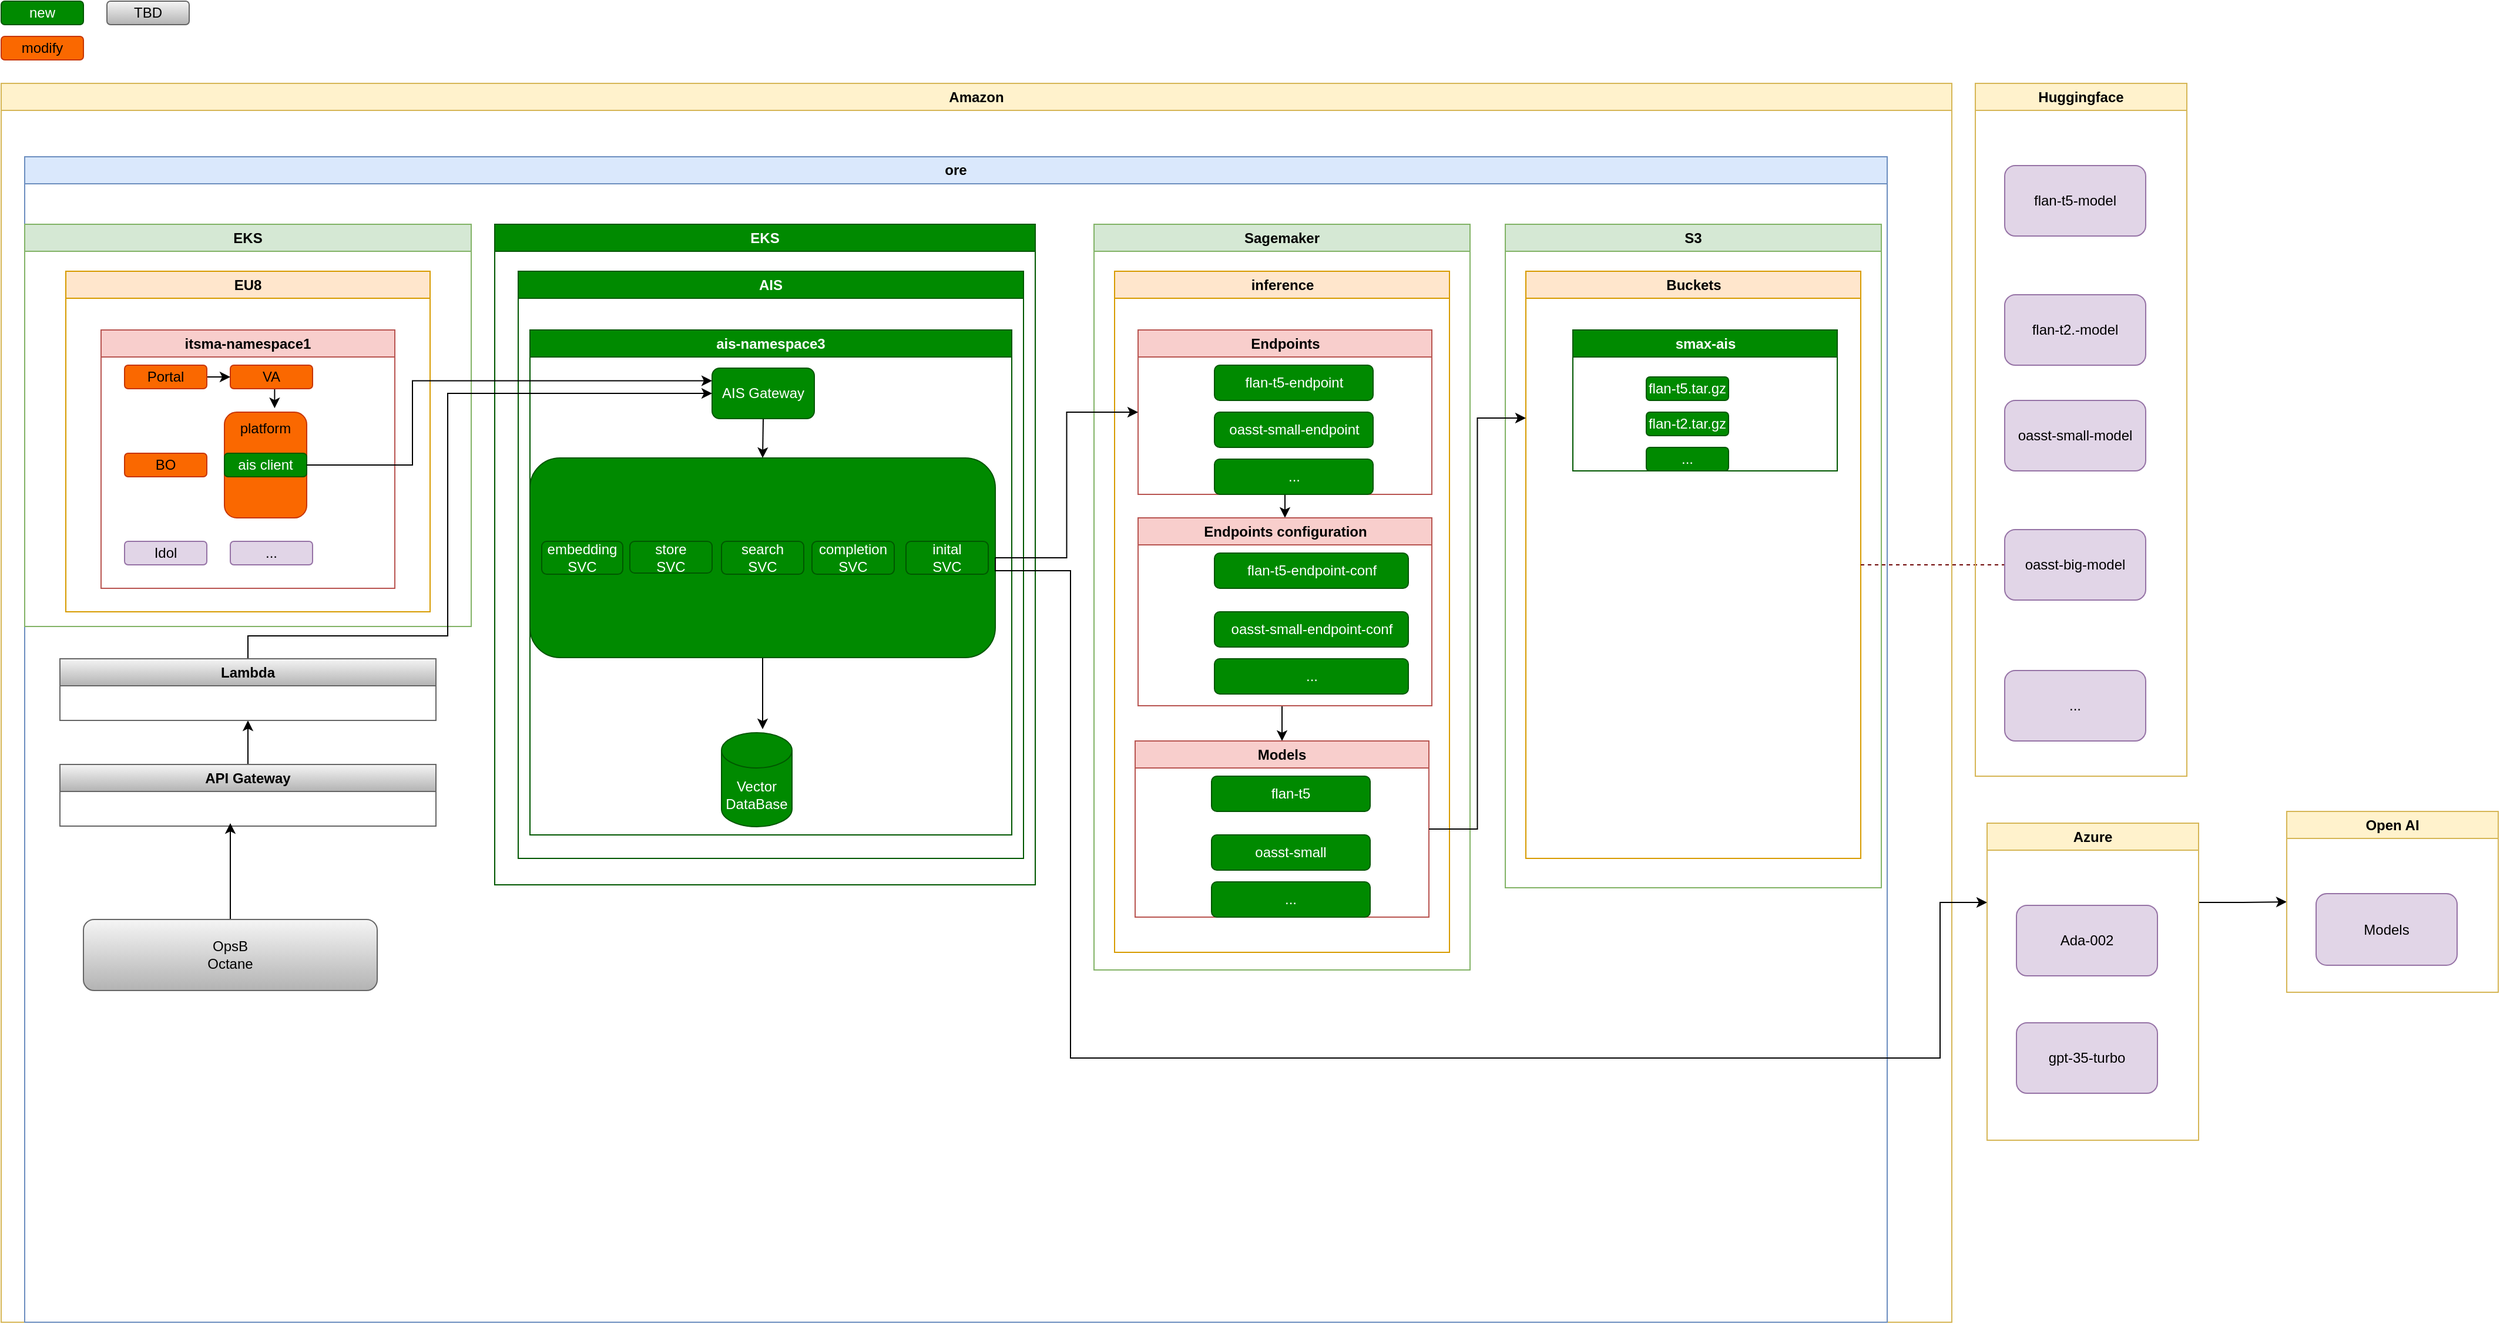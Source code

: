 <mxfile version="21.3.4" type="github">
  <diagram name="Page-1" id="tJ_38dr5mo-NUTQZeIwZ">
    <mxGraphModel dx="2074" dy="1156" grid="1" gridSize="10" guides="1" tooltips="1" connect="1" arrows="1" fold="1" page="1" pageScale="1" pageWidth="850" pageHeight="1100" math="0" shadow="0">
      <root>
        <mxCell id="0" />
        <mxCell id="1" parent="0" />
        <mxCell id="stzHTUKX5vKNhYuvutbB-23" value="Amazon" style="swimlane;whiteSpace=wrap;html=1;fillColor=#fff2cc;strokeColor=#d6b656;" parent="1" vertex="1">
          <mxGeometry x="90" y="90" width="1660" height="1055" as="geometry" />
        </mxCell>
        <mxCell id="stzHTUKX5vKNhYuvutbB-22" value="ore" style="swimlane;whiteSpace=wrap;html=1;fillColor=#dae8fc;strokeColor=#6c8ebf;" parent="stzHTUKX5vKNhYuvutbB-23" vertex="1">
          <mxGeometry x="20" y="62.5" width="1585" height="992.5" as="geometry" />
        </mxCell>
        <mxCell id="stzHTUKX5vKNhYuvutbB-42" value="Sagemaker" style="swimlane;whiteSpace=wrap;html=1;fillColor=#d5e8d4;strokeColor=#82b366;" parent="stzHTUKX5vKNhYuvutbB-22" vertex="1">
          <mxGeometry x="910" y="57.5" width="320" height="635" as="geometry" />
        </mxCell>
        <mxCell id="stzHTUKX5vKNhYuvutbB-44" value="inference" style="swimlane;whiteSpace=wrap;html=1;startSize=23;fillColor=#ffe6cc;strokeColor=#d79b00;" parent="stzHTUKX5vKNhYuvutbB-42" vertex="1">
          <mxGeometry x="17.5" y="40" width="285" height="580" as="geometry" />
        </mxCell>
        <mxCell id="stzHTUKX5vKNhYuvutbB-150" style="edgeStyle=orthogonalEdgeStyle;rounded=0;orthogonalLoop=1;jettySize=auto;html=1;exitX=0.5;exitY=1;exitDx=0;exitDy=0;entryX=0.5;entryY=0;entryDx=0;entryDy=0;" parent="stzHTUKX5vKNhYuvutbB-44" source="stzHTUKX5vKNhYuvutbB-45" target="stzHTUKX5vKNhYuvutbB-136" edge="1">
          <mxGeometry relative="1" as="geometry" />
        </mxCell>
        <mxCell id="stzHTUKX5vKNhYuvutbB-45" value="Endpoints" style="swimlane;whiteSpace=wrap;html=1;fillColor=#f8cecc;strokeColor=#b85450;" parent="stzHTUKX5vKNhYuvutbB-44" vertex="1">
          <mxGeometry x="20" y="50" width="250" height="140" as="geometry" />
        </mxCell>
        <mxCell id="stzHTUKX5vKNhYuvutbB-122" value="flan-t5-endpoint" style="rounded=1;whiteSpace=wrap;html=1;fillColor=#008a00;strokeColor=#005700;fontColor=#ffffff;" parent="stzHTUKX5vKNhYuvutbB-45" vertex="1">
          <mxGeometry x="65" y="30" width="135" height="30" as="geometry" />
        </mxCell>
        <mxCell id="stzHTUKX5vKNhYuvutbB-125" value="oasst-small-endpoint" style="rounded=1;whiteSpace=wrap;html=1;fillColor=#008a00;strokeColor=#005700;fontColor=#ffffff;" parent="stzHTUKX5vKNhYuvutbB-45" vertex="1">
          <mxGeometry x="65" y="70" width="135" height="30" as="geometry" />
        </mxCell>
        <mxCell id="stzHTUKX5vKNhYuvutbB-199" value="..." style="rounded=1;whiteSpace=wrap;html=1;fillColor=#008a00;strokeColor=#005700;fontColor=#ffffff;" parent="stzHTUKX5vKNhYuvutbB-45" vertex="1">
          <mxGeometry x="65" y="110" width="135" height="30" as="geometry" />
        </mxCell>
        <mxCell id="stzHTUKX5vKNhYuvutbB-151" style="edgeStyle=orthogonalEdgeStyle;rounded=0;orthogonalLoop=1;jettySize=auto;html=1;exitX=0.5;exitY=1;exitDx=0;exitDy=0;entryX=0.5;entryY=0;entryDx=0;entryDy=0;" parent="stzHTUKX5vKNhYuvutbB-44" source="stzHTUKX5vKNhYuvutbB-136" target="stzHTUKX5vKNhYuvutbB-133" edge="1">
          <mxGeometry relative="1" as="geometry" />
        </mxCell>
        <mxCell id="stzHTUKX5vKNhYuvutbB-136" value="Endpoints configuration" style="swimlane;whiteSpace=wrap;html=1;fillColor=#f8cecc;strokeColor=#b85450;" parent="stzHTUKX5vKNhYuvutbB-44" vertex="1">
          <mxGeometry x="20" y="210" width="250" height="160" as="geometry" />
        </mxCell>
        <mxCell id="stzHTUKX5vKNhYuvutbB-137" value="flan-t5-endpoint-conf" style="rounded=1;whiteSpace=wrap;html=1;fillColor=#008a00;strokeColor=#005700;fontColor=#ffffff;" parent="stzHTUKX5vKNhYuvutbB-136" vertex="1">
          <mxGeometry x="65" y="30" width="165" height="30" as="geometry" />
        </mxCell>
        <mxCell id="stzHTUKX5vKNhYuvutbB-138" value="oasst-small-endpoint-conf" style="rounded=1;whiteSpace=wrap;html=1;fillColor=#008a00;strokeColor=#005700;fontColor=#ffffff;" parent="stzHTUKX5vKNhYuvutbB-136" vertex="1">
          <mxGeometry x="65" y="80" width="165" height="30" as="geometry" />
        </mxCell>
        <mxCell id="stzHTUKX5vKNhYuvutbB-198" value="..." style="rounded=1;whiteSpace=wrap;html=1;fillColor=#008a00;strokeColor=#005700;fontColor=#ffffff;" parent="stzHTUKX5vKNhYuvutbB-136" vertex="1">
          <mxGeometry x="65" y="120" width="165" height="30" as="geometry" />
        </mxCell>
        <mxCell id="stzHTUKX5vKNhYuvutbB-133" value="Models" style="swimlane;whiteSpace=wrap;html=1;fillColor=#f8cecc;strokeColor=#b85450;" parent="stzHTUKX5vKNhYuvutbB-44" vertex="1">
          <mxGeometry x="17.5" y="400" width="250" height="150" as="geometry" />
        </mxCell>
        <mxCell id="stzHTUKX5vKNhYuvutbB-134" value="flan-t5" style="rounded=1;whiteSpace=wrap;html=1;fillColor=#008a00;strokeColor=#005700;fontColor=#ffffff;" parent="stzHTUKX5vKNhYuvutbB-133" vertex="1">
          <mxGeometry x="65" y="30" width="135" height="30" as="geometry" />
        </mxCell>
        <mxCell id="stzHTUKX5vKNhYuvutbB-135" value="oasst-small" style="rounded=1;whiteSpace=wrap;html=1;fillColor=#008a00;strokeColor=#005700;fontColor=#ffffff;" parent="stzHTUKX5vKNhYuvutbB-133" vertex="1">
          <mxGeometry x="65" y="80" width="135" height="30" as="geometry" />
        </mxCell>
        <mxCell id="stzHTUKX5vKNhYuvutbB-159" value="..." style="rounded=1;whiteSpace=wrap;html=1;fillColor=#008a00;strokeColor=#005700;fontColor=#ffffff;" parent="stzHTUKX5vKNhYuvutbB-133" vertex="1">
          <mxGeometry x="65" y="120" width="135" height="30" as="geometry" />
        </mxCell>
        <mxCell id="stzHTUKX5vKNhYuvutbB-2" value="EKS" style="swimlane;whiteSpace=wrap;html=1;fillColor=#d5e8d4;strokeColor=#82b366;" parent="stzHTUKX5vKNhYuvutbB-22" vertex="1">
          <mxGeometry y="57.5" width="380" height="342.5" as="geometry">
            <mxRectangle x="60" y="170" width="60" height="30" as="alternateBounds" />
          </mxGeometry>
        </mxCell>
        <mxCell id="stzHTUKX5vKNhYuvutbB-5" value="EU8" style="swimlane;whiteSpace=wrap;html=1;fillColor=#ffe6cc;strokeColor=#d79b00;" parent="stzHTUKX5vKNhYuvutbB-2" vertex="1">
          <mxGeometry x="35" y="40" width="310" height="290" as="geometry" />
        </mxCell>
        <UserObject label="itsma-namespace1" link="https://github.com/Ice-YcY/Diagram/blob/main/LLM/SMAX-AI.drawio" id="stzHTUKX5vKNhYuvutbB-6">
          <mxCell style="swimlane;whiteSpace=wrap;html=1;fillColor=#f8cecc;strokeColor=#b85450;" parent="stzHTUKX5vKNhYuvutbB-5" vertex="1">
            <mxGeometry x="30" y="50" width="250" height="220" as="geometry" />
          </mxCell>
        </UserObject>
        <mxCell id="stzHTUKX5vKNhYuvutbB-7" value="platform" style="rounded=1;whiteSpace=wrap;html=1;fillColor=#fa6800;strokeColor=#C73500;fontColor=#000000;verticalAlign=top;" parent="stzHTUKX5vKNhYuvutbB-6" vertex="1">
          <mxGeometry x="105" y="70" width="70" height="90" as="geometry" />
        </mxCell>
        <mxCell id="Dda4Jak9rBw-Co1KffEi-67" style="edgeStyle=orthogonalEdgeStyle;rounded=0;orthogonalLoop=1;jettySize=auto;html=1;exitX=0.5;exitY=1;exitDx=0;exitDy=0;entryX=0.61;entryY=-0.037;entryDx=0;entryDy=0;entryPerimeter=0;" edge="1" parent="stzHTUKX5vKNhYuvutbB-6" source="stzHTUKX5vKNhYuvutbB-12" target="stzHTUKX5vKNhYuvutbB-7">
          <mxGeometry relative="1" as="geometry" />
        </mxCell>
        <mxCell id="stzHTUKX5vKNhYuvutbB-12" value="VA" style="rounded=1;whiteSpace=wrap;html=1;fillColor=#fa6800;strokeColor=#C73500;fontColor=#000000;" parent="stzHTUKX5vKNhYuvutbB-6" vertex="1">
          <mxGeometry x="110" y="30" width="70" height="20" as="geometry" />
        </mxCell>
        <mxCell id="stzHTUKX5vKNhYuvutbB-13" value="Idol" style="rounded=1;whiteSpace=wrap;html=1;fillColor=#e1d5e7;strokeColor=#9673a6;" parent="stzHTUKX5vKNhYuvutbB-6" vertex="1">
          <mxGeometry x="20" y="180" width="70" height="20" as="geometry" />
        </mxCell>
        <mxCell id="stzHTUKX5vKNhYuvutbB-204" value="ais client" style="rounded=1;whiteSpace=wrap;html=1;fillColor=#008a00;strokeColor=#005700;fontColor=#ffffff;" parent="stzHTUKX5vKNhYuvutbB-6" vertex="1">
          <mxGeometry x="105" y="105" width="70" height="20" as="geometry" />
        </mxCell>
        <mxCell id="Dda4Jak9rBw-Co1KffEi-66" style="edgeStyle=orthogonalEdgeStyle;rounded=0;orthogonalLoop=1;jettySize=auto;html=1;exitX=1;exitY=0.5;exitDx=0;exitDy=0;entryX=0;entryY=0.5;entryDx=0;entryDy=0;" edge="1" parent="stzHTUKX5vKNhYuvutbB-6" source="Dda4Jak9rBw-Co1KffEi-19" target="stzHTUKX5vKNhYuvutbB-12">
          <mxGeometry relative="1" as="geometry" />
        </mxCell>
        <mxCell id="Dda4Jak9rBw-Co1KffEi-19" value="Portal" style="rounded=1;whiteSpace=wrap;html=1;fillColor=#fa6800;strokeColor=#C73500;fontColor=#000000;" vertex="1" parent="stzHTUKX5vKNhYuvutbB-6">
          <mxGeometry x="20" y="30" width="70" height="20" as="geometry" />
        </mxCell>
        <mxCell id="Dda4Jak9rBw-Co1KffEi-22" value="..." style="rounded=1;whiteSpace=wrap;html=1;fillColor=#e1d5e7;strokeColor=#9673a6;" vertex="1" parent="stzHTUKX5vKNhYuvutbB-6">
          <mxGeometry x="110" y="180" width="70" height="20" as="geometry" />
        </mxCell>
        <mxCell id="Dda4Jak9rBw-Co1KffEi-68" value="BO" style="rounded=1;whiteSpace=wrap;html=1;fillColor=#fa6800;strokeColor=#C73500;fontColor=#000000;" vertex="1" parent="stzHTUKX5vKNhYuvutbB-6">
          <mxGeometry x="20" y="105" width="70" height="20" as="geometry" />
        </mxCell>
        <mxCell id="stzHTUKX5vKNhYuvutbB-72" value="S3" style="swimlane;whiteSpace=wrap;html=1;fillColor=#d5e8d4;strokeColor=#82b366;" parent="stzHTUKX5vKNhYuvutbB-22" vertex="1">
          <mxGeometry x="1260" y="57.5" width="320" height="565" as="geometry" />
        </mxCell>
        <mxCell id="stzHTUKX5vKNhYuvutbB-127" value="Buckets" style="swimlane;whiteSpace=wrap;html=1;startSize=23;fillColor=#ffe6cc;strokeColor=#d79b00;" parent="stzHTUKX5vKNhYuvutbB-72" vertex="1">
          <mxGeometry x="17.5" y="40" width="285" height="500" as="geometry" />
        </mxCell>
        <mxCell id="stzHTUKX5vKNhYuvutbB-79" value="smax-ais" style="swimlane;whiteSpace=wrap;html=1;fillColor=#008a00;strokeColor=#005700;fontColor=#ffffff;" parent="stzHTUKX5vKNhYuvutbB-127" vertex="1">
          <mxGeometry x="40" y="50" width="225" height="120" as="geometry" />
        </mxCell>
        <mxCell id="stzHTUKX5vKNhYuvutbB-117" value="flan-t5.tar.gz" style="rounded=1;whiteSpace=wrap;html=1;fillColor=#008a00;strokeColor=#005700;fontColor=#ffffff;" parent="stzHTUKX5vKNhYuvutbB-79" vertex="1">
          <mxGeometry x="62.5" y="40" width="70" height="20" as="geometry" />
        </mxCell>
        <mxCell id="stzHTUKX5vKNhYuvutbB-118" value="flan-t2.tar.gz" style="rounded=1;whiteSpace=wrap;html=1;fillColor=#008a00;strokeColor=#005700;fontColor=#ffffff;" parent="stzHTUKX5vKNhYuvutbB-79" vertex="1">
          <mxGeometry x="62.5" y="70" width="70" height="20" as="geometry" />
        </mxCell>
        <mxCell id="stzHTUKX5vKNhYuvutbB-201" value="..." style="rounded=1;whiteSpace=wrap;html=1;fillColor=#008a00;strokeColor=#005700;fontColor=#ffffff;" parent="stzHTUKX5vKNhYuvutbB-79" vertex="1">
          <mxGeometry x="62.5" y="100" width="70" height="20" as="geometry" />
        </mxCell>
        <mxCell id="stzHTUKX5vKNhYuvutbB-152" style="edgeStyle=orthogonalEdgeStyle;rounded=0;orthogonalLoop=1;jettySize=auto;html=1;exitX=1;exitY=0.5;exitDx=0;exitDy=0;entryX=0;entryY=0.25;entryDx=0;entryDy=0;fillColor=#6a00ff;strokeColor=#000000;fontColor=#000000;" parent="stzHTUKX5vKNhYuvutbB-22" source="stzHTUKX5vKNhYuvutbB-133" target="stzHTUKX5vKNhYuvutbB-127" edge="1">
          <mxGeometry relative="1" as="geometry" />
        </mxCell>
        <mxCell id="stzHTUKX5vKNhYuvutbB-226" value="" style="endArrow=none;dashed=1;html=1;rounded=0;exitX=1;exitY=0.5;exitDx=0;exitDy=0;fillColor=#a20025;strokeColor=#6F0000;" parent="stzHTUKX5vKNhYuvutbB-22" source="stzHTUKX5vKNhYuvutbB-127" edge="1">
          <mxGeometry width="50" height="50" relative="1" as="geometry">
            <mxPoint x="1380" y="367.5" as="sourcePoint" />
            <mxPoint x="1740" y="347.5" as="targetPoint" />
          </mxGeometry>
        </mxCell>
        <mxCell id="Dda4Jak9rBw-Co1KffEi-1" value="EKS" style="swimlane;whiteSpace=wrap;html=1;fillColor=#008a00;strokeColor=#005700;fontColor=#ffffff;" vertex="1" parent="stzHTUKX5vKNhYuvutbB-22">
          <mxGeometry x="400" y="57.5" width="460" height="562.5" as="geometry">
            <mxRectangle x="60" y="170" width="60" height="30" as="alternateBounds" />
          </mxGeometry>
        </mxCell>
        <UserObject label="AIS" link="https://github.com/Ice-YcY/Diagram/blob/main/LLM/AIS.drawio" id="Dda4Jak9rBw-Co1KffEi-2">
          <mxCell style="swimlane;whiteSpace=wrap;html=1;fillColor=#008a00;strokeColor=#005700;fontColor=#ffffff;" vertex="1" parent="Dda4Jak9rBw-Co1KffEi-1">
            <mxGeometry x="20" y="40" width="430" height="500" as="geometry" />
          </mxCell>
        </UserObject>
        <mxCell id="Dda4Jak9rBw-Co1KffEi-12" value="ais-namespace3" style="swimlane;whiteSpace=wrap;html=1;startSize=23;fillColor=#008a00;strokeColor=#005700;fontColor=#ffffff;" vertex="1" parent="Dda4Jak9rBw-Co1KffEi-2">
          <mxGeometry x="10" y="50" width="410" height="430" as="geometry" />
        </mxCell>
        <mxCell id="Dda4Jak9rBw-Co1KffEi-64" style="edgeStyle=orthogonalEdgeStyle;rounded=0;orthogonalLoop=1;jettySize=auto;html=1;exitX=0.5;exitY=1;exitDx=0;exitDy=0;entryX=0.5;entryY=0;entryDx=0;entryDy=0;" edge="1" parent="Dda4Jak9rBw-Co1KffEi-12" source="Dda4Jak9rBw-Co1KffEi-14" target="Dda4Jak9rBw-Co1KffEi-62">
          <mxGeometry relative="1" as="geometry" />
        </mxCell>
        <mxCell id="Dda4Jak9rBw-Co1KffEi-14" value="AIS Gateway" style="rounded=1;whiteSpace=wrap;html=1;fillColor=#008a00;strokeColor=#005700;fontColor=#ffffff;" vertex="1" parent="Dda4Jak9rBw-Co1KffEi-12">
          <mxGeometry x="155" y="32.5" width="87" height="43" as="geometry" />
        </mxCell>
        <mxCell id="Dda4Jak9rBw-Co1KffEi-94" style="edgeStyle=orthogonalEdgeStyle;rounded=0;orthogonalLoop=1;jettySize=auto;html=1;exitX=0.5;exitY=1;exitDx=0;exitDy=0;entryX=0.5;entryY=0;entryDx=0;entryDy=0;" edge="1" parent="Dda4Jak9rBw-Co1KffEi-12" source="Dda4Jak9rBw-Co1KffEi-62">
          <mxGeometry relative="1" as="geometry">
            <mxPoint x="198" y="340" as="targetPoint" />
          </mxGeometry>
        </mxCell>
        <mxCell id="Dda4Jak9rBw-Co1KffEi-62" value="AIS Service" style="rounded=1;whiteSpace=wrap;html=1;fillColor=#008a00;strokeColor=#005700;fontColor=#ffffff;" vertex="1" parent="Dda4Jak9rBw-Co1KffEi-12">
          <mxGeometry y="109" width="396" height="170" as="geometry" />
        </mxCell>
        <mxCell id="Dda4Jak9rBw-Co1KffEi-82" value="embedding&lt;br&gt;SVC" style="rounded=1;whiteSpace=wrap;html=1;fillColor=#008a00;strokeColor=#005700;fontColor=#ffffff;" vertex="1" parent="Dda4Jak9rBw-Co1KffEi-12">
          <mxGeometry x="10" y="180" width="69" height="28" as="geometry" />
        </mxCell>
        <mxCell id="Dda4Jak9rBw-Co1KffEi-85" value="store&lt;br&gt;SVC" style="rounded=1;whiteSpace=wrap;html=1;fillColor=#008a00;strokeColor=#005700;fontColor=#ffffff;" vertex="1" parent="Dda4Jak9rBw-Co1KffEi-12">
          <mxGeometry x="85" y="180" width="70" height="27" as="geometry" />
        </mxCell>
        <mxCell id="Dda4Jak9rBw-Co1KffEi-84" value="search&lt;br&gt;SVC" style="rounded=1;whiteSpace=wrap;html=1;fillColor=#008a00;strokeColor=#005700;fontColor=#ffffff;" vertex="1" parent="Dda4Jak9rBw-Co1KffEi-12">
          <mxGeometry x="163" y="180" width="70" height="28" as="geometry" />
        </mxCell>
        <mxCell id="Dda4Jak9rBw-Co1KffEi-83" value="completion&lt;br&gt;SVC" style="rounded=1;whiteSpace=wrap;html=1;fillColor=#008a00;strokeColor=#005700;fontColor=#ffffff;" vertex="1" parent="Dda4Jak9rBw-Co1KffEi-12">
          <mxGeometry x="240" y="180" width="70" height="28" as="geometry" />
        </mxCell>
        <mxCell id="Dda4Jak9rBw-Co1KffEi-89" value="inital&lt;br&gt;SVC" style="rounded=1;whiteSpace=wrap;html=1;fillColor=#008a00;strokeColor=#005700;fontColor=#ffffff;" vertex="1" parent="Dda4Jak9rBw-Co1KffEi-12">
          <mxGeometry x="320" y="180" width="70" height="28" as="geometry" />
        </mxCell>
        <mxCell id="Dda4Jak9rBw-Co1KffEi-121" value="Vector&lt;br&gt;DataBase" style="shape=cylinder3;whiteSpace=wrap;html=1;boundedLbl=1;backgroundOutline=1;size=15;fillColor=#008a00;fontColor=#ffffff;strokeColor=#005700;" vertex="1" parent="Dda4Jak9rBw-Co1KffEi-12">
          <mxGeometry x="163" y="343" width="60" height="80" as="geometry" />
        </mxCell>
        <mxCell id="Dda4Jak9rBw-Co1KffEi-92" style="edgeStyle=orthogonalEdgeStyle;rounded=0;orthogonalLoop=1;jettySize=auto;html=1;exitX=1;exitY=0.5;exitDx=0;exitDy=0;entryX=0;entryY=0.5;entryDx=0;entryDy=0;" edge="1" parent="stzHTUKX5vKNhYuvutbB-22" source="Dda4Jak9rBw-Co1KffEi-62" target="stzHTUKX5vKNhYuvutbB-45">
          <mxGeometry relative="1" as="geometry" />
        </mxCell>
        <mxCell id="Dda4Jak9rBw-Co1KffEi-118" style="edgeStyle=orthogonalEdgeStyle;rounded=0;orthogonalLoop=1;jettySize=auto;html=1;exitX=0.5;exitY=0;exitDx=0;exitDy=0;entryX=0.5;entryY=1;entryDx=0;entryDy=0;" edge="1" parent="stzHTUKX5vKNhYuvutbB-22" source="Dda4Jak9rBw-Co1KffEi-95" target="Dda4Jak9rBw-Co1KffEi-115">
          <mxGeometry relative="1" as="geometry" />
        </mxCell>
        <mxCell id="Dda4Jak9rBw-Co1KffEi-95" value="API Gateway" style="swimlane;whiteSpace=wrap;html=1;fillColor=#f5f5f5;strokeColor=#666666;startSize=23;gradientColor=#b3b3b3;" vertex="1" parent="stzHTUKX5vKNhYuvutbB-22">
          <mxGeometry x="30" y="517.5" width="320" height="52.5" as="geometry" />
        </mxCell>
        <mxCell id="Dda4Jak9rBw-Co1KffEi-119" style="edgeStyle=orthogonalEdgeStyle;rounded=0;orthogonalLoop=1;jettySize=auto;html=1;exitX=0.5;exitY=0;exitDx=0;exitDy=0;entryX=0;entryY=0.5;entryDx=0;entryDy=0;" edge="1" parent="stzHTUKX5vKNhYuvutbB-22" source="Dda4Jak9rBw-Co1KffEi-115" target="Dda4Jak9rBw-Co1KffEi-14">
          <mxGeometry relative="1" as="geometry">
            <Array as="points">
              <mxPoint x="190" y="408" />
              <mxPoint x="360" y="408" />
              <mxPoint x="360" y="202" />
            </Array>
          </mxGeometry>
        </mxCell>
        <mxCell id="Dda4Jak9rBw-Co1KffEi-115" value="Lambda" style="swimlane;whiteSpace=wrap;html=1;fillColor=#f5f5f5;strokeColor=#666666;gradientColor=#b3b3b3;" vertex="1" parent="stzHTUKX5vKNhYuvutbB-22">
          <mxGeometry x="30" y="427.5" width="320" height="52.5" as="geometry" />
        </mxCell>
        <mxCell id="Dda4Jak9rBw-Co1KffEi-117" style="edgeStyle=orthogonalEdgeStyle;rounded=0;orthogonalLoop=1;jettySize=auto;html=1;exitX=0.5;exitY=0;exitDx=0;exitDy=0;" edge="1" parent="stzHTUKX5vKNhYuvutbB-22" source="Dda4Jak9rBw-Co1KffEi-114">
          <mxGeometry relative="1" as="geometry">
            <mxPoint x="175" y="567.5" as="targetPoint" />
          </mxGeometry>
        </mxCell>
        <mxCell id="Dda4Jak9rBw-Co1KffEi-114" value="OpsB&lt;br&gt;Octane&lt;br&gt;" style="rounded=1;whiteSpace=wrap;html=1;fillColor=#f5f5f5;strokeColor=#666666;gradientColor=#b3b3b3;" vertex="1" parent="stzHTUKX5vKNhYuvutbB-22">
          <mxGeometry x="50" y="649.5" width="250" height="60.5" as="geometry" />
        </mxCell>
        <mxCell id="Dda4Jak9rBw-Co1KffEi-120" style="edgeStyle=orthogonalEdgeStyle;rounded=0;orthogonalLoop=1;jettySize=auto;html=1;exitX=1;exitY=0.5;exitDx=0;exitDy=0;entryX=0;entryY=0.25;entryDx=0;entryDy=0;" edge="1" parent="stzHTUKX5vKNhYuvutbB-22" source="stzHTUKX5vKNhYuvutbB-204" target="Dda4Jak9rBw-Co1KffEi-14">
          <mxGeometry relative="1" as="geometry">
            <Array as="points">
              <mxPoint x="330" y="263" />
              <mxPoint x="330" y="191" />
            </Array>
          </mxGeometry>
        </mxCell>
        <mxCell id="stzHTUKX5vKNhYuvutbB-143" value="Huggingface" style="swimlane;whiteSpace=wrap;html=1;fillColor=#fff2cc;strokeColor=#d6b656;startSize=23;" parent="1" vertex="1">
          <mxGeometry x="1770" y="90" width="180" height="590" as="geometry" />
        </mxCell>
        <mxCell id="stzHTUKX5vKNhYuvutbB-144" value="oasst-small-model" style="rounded=1;whiteSpace=wrap;html=1;fillColor=#e1d5e7;strokeColor=#9673a6;" parent="stzHTUKX5vKNhYuvutbB-143" vertex="1">
          <mxGeometry x="25" y="270" width="120" height="60" as="geometry" />
        </mxCell>
        <mxCell id="stzHTUKX5vKNhYuvutbB-145" value="oasst-big-model" style="rounded=1;whiteSpace=wrap;html=1;fillColor=#e1d5e7;strokeColor=#9673a6;" parent="stzHTUKX5vKNhYuvutbB-143" vertex="1">
          <mxGeometry x="25" y="380" width="120" height="60" as="geometry" />
        </mxCell>
        <mxCell id="stzHTUKX5vKNhYuvutbB-156" value="flan-t5-model" style="rounded=1;whiteSpace=wrap;html=1;fillColor=#e1d5e7;strokeColor=#9673a6;" parent="stzHTUKX5vKNhYuvutbB-143" vertex="1">
          <mxGeometry x="25" y="70" width="120" height="60" as="geometry" />
        </mxCell>
        <mxCell id="stzHTUKX5vKNhYuvutbB-157" value="flan-t2.-model" style="rounded=1;whiteSpace=wrap;html=1;fillColor=#e1d5e7;strokeColor=#9673a6;" parent="stzHTUKX5vKNhYuvutbB-143" vertex="1">
          <mxGeometry x="25" y="180" width="120" height="60" as="geometry" />
        </mxCell>
        <mxCell id="stzHTUKX5vKNhYuvutbB-203" value="..." style="rounded=1;whiteSpace=wrap;html=1;fillColor=#e1d5e7;strokeColor=#9673a6;" parent="stzHTUKX5vKNhYuvutbB-143" vertex="1">
          <mxGeometry x="25" y="500" width="120" height="60" as="geometry" />
        </mxCell>
        <mxCell id="Dda4Jak9rBw-Co1KffEi-20" value="new" style="rounded=1;whiteSpace=wrap;html=1;fillColor=#008a00;strokeColor=#005700;fontColor=#ffffff;" vertex="1" parent="1">
          <mxGeometry x="90" y="20" width="70" height="20" as="geometry" />
        </mxCell>
        <mxCell id="Dda4Jak9rBw-Co1KffEi-21" value="modify" style="rounded=1;whiteSpace=wrap;html=1;fillColor=#fa6800;strokeColor=#C73500;fontColor=#000000;" vertex="1" parent="1">
          <mxGeometry x="90" y="50" width="70" height="20" as="geometry" />
        </mxCell>
        <mxCell id="Dda4Jak9rBw-Co1KffEi-81" style="edgeStyle=orthogonalEdgeStyle;rounded=0;orthogonalLoop=1;jettySize=auto;html=1;exitX=1;exitY=0.25;exitDx=0;exitDy=0;entryX=0;entryY=0.5;entryDx=0;entryDy=0;" edge="1" parent="1" source="Dda4Jak9rBw-Co1KffEi-69" target="Dda4Jak9rBw-Co1KffEi-75">
          <mxGeometry relative="1" as="geometry" />
        </mxCell>
        <mxCell id="Dda4Jak9rBw-Co1KffEi-69" value="Azure" style="swimlane;whiteSpace=wrap;html=1;fillColor=#fff2cc;strokeColor=#d6b656;startSize=23;" vertex="1" parent="1">
          <mxGeometry x="1780" y="720" width="180" height="270" as="geometry" />
        </mxCell>
        <mxCell id="Dda4Jak9rBw-Co1KffEi-70" value="gpt-35-turbo" style="rounded=1;whiteSpace=wrap;html=1;fillColor=#e1d5e7;strokeColor=#9673a6;" vertex="1" parent="Dda4Jak9rBw-Co1KffEi-69">
          <mxGeometry x="25" y="170" width="120" height="60" as="geometry" />
        </mxCell>
        <mxCell id="Dda4Jak9rBw-Co1KffEi-72" value="Ada-002" style="rounded=1;whiteSpace=wrap;html=1;fillColor=#e1d5e7;strokeColor=#9673a6;" vertex="1" parent="Dda4Jak9rBw-Co1KffEi-69">
          <mxGeometry x="25" y="70" width="120" height="60" as="geometry" />
        </mxCell>
        <mxCell id="Dda4Jak9rBw-Co1KffEi-75" value="Open AI" style="swimlane;whiteSpace=wrap;html=1;fillColor=#fff2cc;strokeColor=#d6b656;startSize=23;" vertex="1" parent="1">
          <mxGeometry x="2035" y="710" width="180" height="154" as="geometry" />
        </mxCell>
        <mxCell id="Dda4Jak9rBw-Co1KffEi-77" value="Models" style="rounded=1;whiteSpace=wrap;html=1;fillColor=#e1d5e7;strokeColor=#9673a6;" vertex="1" parent="Dda4Jak9rBw-Co1KffEi-75">
          <mxGeometry x="25" y="70" width="120" height="61" as="geometry" />
        </mxCell>
        <mxCell id="Dda4Jak9rBw-Co1KffEi-93" style="edgeStyle=orthogonalEdgeStyle;rounded=0;orthogonalLoop=1;jettySize=auto;html=1;exitX=1;exitY=0.5;exitDx=0;exitDy=0;entryX=0;entryY=0.25;entryDx=0;entryDy=0;" edge="1" parent="1" source="Dda4Jak9rBw-Co1KffEi-62" target="Dda4Jak9rBw-Co1KffEi-69">
          <mxGeometry relative="1" as="geometry">
            <Array as="points">
              <mxPoint x="1000" y="505" />
              <mxPoint x="1000" y="920" />
              <mxPoint x="1740" y="920" />
              <mxPoint x="1740" y="788" />
            </Array>
          </mxGeometry>
        </mxCell>
        <mxCell id="Dda4Jak9rBw-Co1KffEi-116" value="TBD" style="rounded=1;whiteSpace=wrap;html=1;fillColor=#f5f5f5;strokeColor=#666666;gradientColor=#b3b3b3;" vertex="1" parent="1">
          <mxGeometry x="180" y="20" width="70" height="20" as="geometry" />
        </mxCell>
      </root>
    </mxGraphModel>
  </diagram>
</mxfile>
